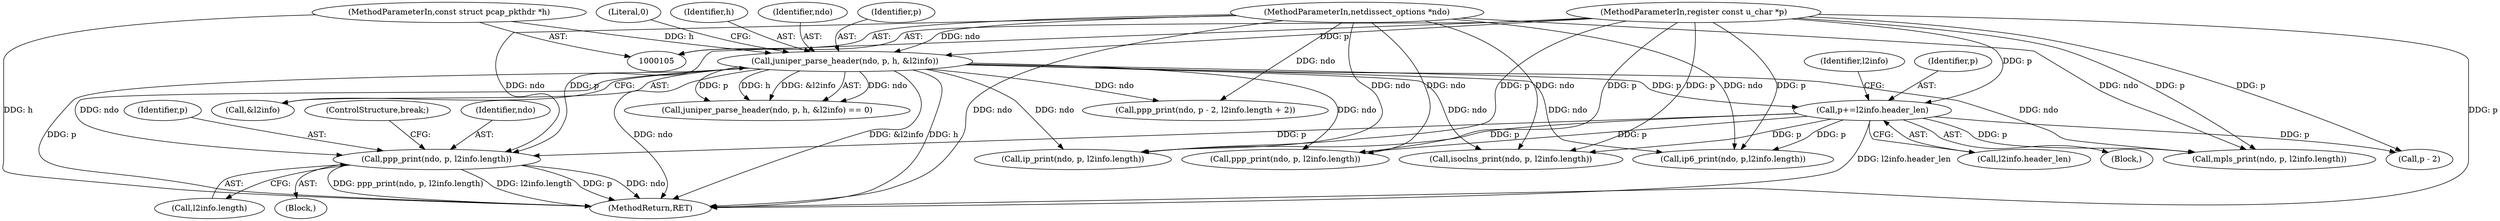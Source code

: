 digraph "0_tcpdump_1dcd10aceabbc03bf571ea32b892c522cbe923de_9@pointer" {
"1000254" [label="(Call,ppp_print(ndo, p, l2info.length))"];
"1000118" [label="(Call,juniper_parse_header(ndo, p, h, &l2info))"];
"1000106" [label="(MethodParameterIn,netdissect_options *ndo)"];
"1000108" [label="(MethodParameterIn,register const u_char *p)"];
"1000107" [label="(MethodParameterIn,const struct pcap_pkthdr *h)"];
"1000161" [label="(Call,p+=l2info.header_len)"];
"1000255" [label="(Identifier,ndo)"];
"1000118" [label="(Call,juniper_parse_header(ndo, p, h, &l2info))"];
"1000211" [label="(Call,mpls_print(ndo, p, l2info.length))"];
"1000161" [label="(Call,p+=l2info.header_len)"];
"1000119" [label="(Identifier,ndo)"];
"1000200" [label="(Call,ip6_print(ndo, p,l2info.length))"];
"1000254" [label="(Call,ppp_print(ndo, p, l2info.length))"];
"1000163" [label="(Call,l2info.header_len)"];
"1000265" [label="(MethodReturn,RET)"];
"1000106" [label="(MethodParameterIn,netdissect_options *ndo)"];
"1000244" [label="(Call,p - 2)"];
"1000162" [label="(Identifier,p)"];
"1000120" [label="(Identifier,p)"];
"1000256" [label="(Identifier,p)"];
"1000122" [label="(Call,&l2info)"];
"1000189" [label="(Call,ip_print(ndo, p, l2info.length))"];
"1000240" [label="(Block,)"];
"1000260" [label="(ControlStructure,break;)"];
"1000117" [label="(Call,juniper_parse_header(ndo, p, h, &l2info) == 0)"];
"1000242" [label="(Call,ppp_print(ndo, p - 2, l2info.length + 2))"];
"1000168" [label="(Identifier,l2info)"];
"1000124" [label="(Literal,0)"];
"1000222" [label="(Call,isoclns_print(ndo, p, l2info.length))"];
"1000107" [label="(MethodParameterIn,const struct pcap_pkthdr *h)"];
"1000109" [label="(Block,)"];
"1000257" [label="(Call,l2info.length)"];
"1000182" [label="(Call,ppp_print(ndo, p, l2info.length))"];
"1000121" [label="(Identifier,h)"];
"1000108" [label="(MethodParameterIn,register const u_char *p)"];
"1000254" -> "1000240"  [label="AST: "];
"1000254" -> "1000257"  [label="CFG: "];
"1000255" -> "1000254"  [label="AST: "];
"1000256" -> "1000254"  [label="AST: "];
"1000257" -> "1000254"  [label="AST: "];
"1000260" -> "1000254"  [label="CFG: "];
"1000254" -> "1000265"  [label="DDG: ndo"];
"1000254" -> "1000265"  [label="DDG: ppp_print(ndo, p, l2info.length)"];
"1000254" -> "1000265"  [label="DDG: l2info.length"];
"1000254" -> "1000265"  [label="DDG: p"];
"1000118" -> "1000254"  [label="DDG: ndo"];
"1000106" -> "1000254"  [label="DDG: ndo"];
"1000161" -> "1000254"  [label="DDG: p"];
"1000108" -> "1000254"  [label="DDG: p"];
"1000118" -> "1000117"  [label="AST: "];
"1000118" -> "1000122"  [label="CFG: "];
"1000119" -> "1000118"  [label="AST: "];
"1000120" -> "1000118"  [label="AST: "];
"1000121" -> "1000118"  [label="AST: "];
"1000122" -> "1000118"  [label="AST: "];
"1000124" -> "1000118"  [label="CFG: "];
"1000118" -> "1000265"  [label="DDG: h"];
"1000118" -> "1000265"  [label="DDG: p"];
"1000118" -> "1000265"  [label="DDG: &l2info"];
"1000118" -> "1000265"  [label="DDG: ndo"];
"1000118" -> "1000117"  [label="DDG: ndo"];
"1000118" -> "1000117"  [label="DDG: p"];
"1000118" -> "1000117"  [label="DDG: h"];
"1000118" -> "1000117"  [label="DDG: &l2info"];
"1000106" -> "1000118"  [label="DDG: ndo"];
"1000108" -> "1000118"  [label="DDG: p"];
"1000107" -> "1000118"  [label="DDG: h"];
"1000118" -> "1000161"  [label="DDG: p"];
"1000118" -> "1000182"  [label="DDG: ndo"];
"1000118" -> "1000189"  [label="DDG: ndo"];
"1000118" -> "1000200"  [label="DDG: ndo"];
"1000118" -> "1000211"  [label="DDG: ndo"];
"1000118" -> "1000222"  [label="DDG: ndo"];
"1000118" -> "1000242"  [label="DDG: ndo"];
"1000106" -> "1000105"  [label="AST: "];
"1000106" -> "1000265"  [label="DDG: ndo"];
"1000106" -> "1000182"  [label="DDG: ndo"];
"1000106" -> "1000189"  [label="DDG: ndo"];
"1000106" -> "1000200"  [label="DDG: ndo"];
"1000106" -> "1000211"  [label="DDG: ndo"];
"1000106" -> "1000222"  [label="DDG: ndo"];
"1000106" -> "1000242"  [label="DDG: ndo"];
"1000108" -> "1000105"  [label="AST: "];
"1000108" -> "1000265"  [label="DDG: p"];
"1000108" -> "1000161"  [label="DDG: p"];
"1000108" -> "1000182"  [label="DDG: p"];
"1000108" -> "1000189"  [label="DDG: p"];
"1000108" -> "1000200"  [label="DDG: p"];
"1000108" -> "1000211"  [label="DDG: p"];
"1000108" -> "1000222"  [label="DDG: p"];
"1000108" -> "1000244"  [label="DDG: p"];
"1000107" -> "1000105"  [label="AST: "];
"1000107" -> "1000265"  [label="DDG: h"];
"1000161" -> "1000109"  [label="AST: "];
"1000161" -> "1000163"  [label="CFG: "];
"1000162" -> "1000161"  [label="AST: "];
"1000163" -> "1000161"  [label="AST: "];
"1000168" -> "1000161"  [label="CFG: "];
"1000161" -> "1000265"  [label="DDG: l2info.header_len"];
"1000161" -> "1000182"  [label="DDG: p"];
"1000161" -> "1000189"  [label="DDG: p"];
"1000161" -> "1000200"  [label="DDG: p"];
"1000161" -> "1000211"  [label="DDG: p"];
"1000161" -> "1000222"  [label="DDG: p"];
"1000161" -> "1000244"  [label="DDG: p"];
}

